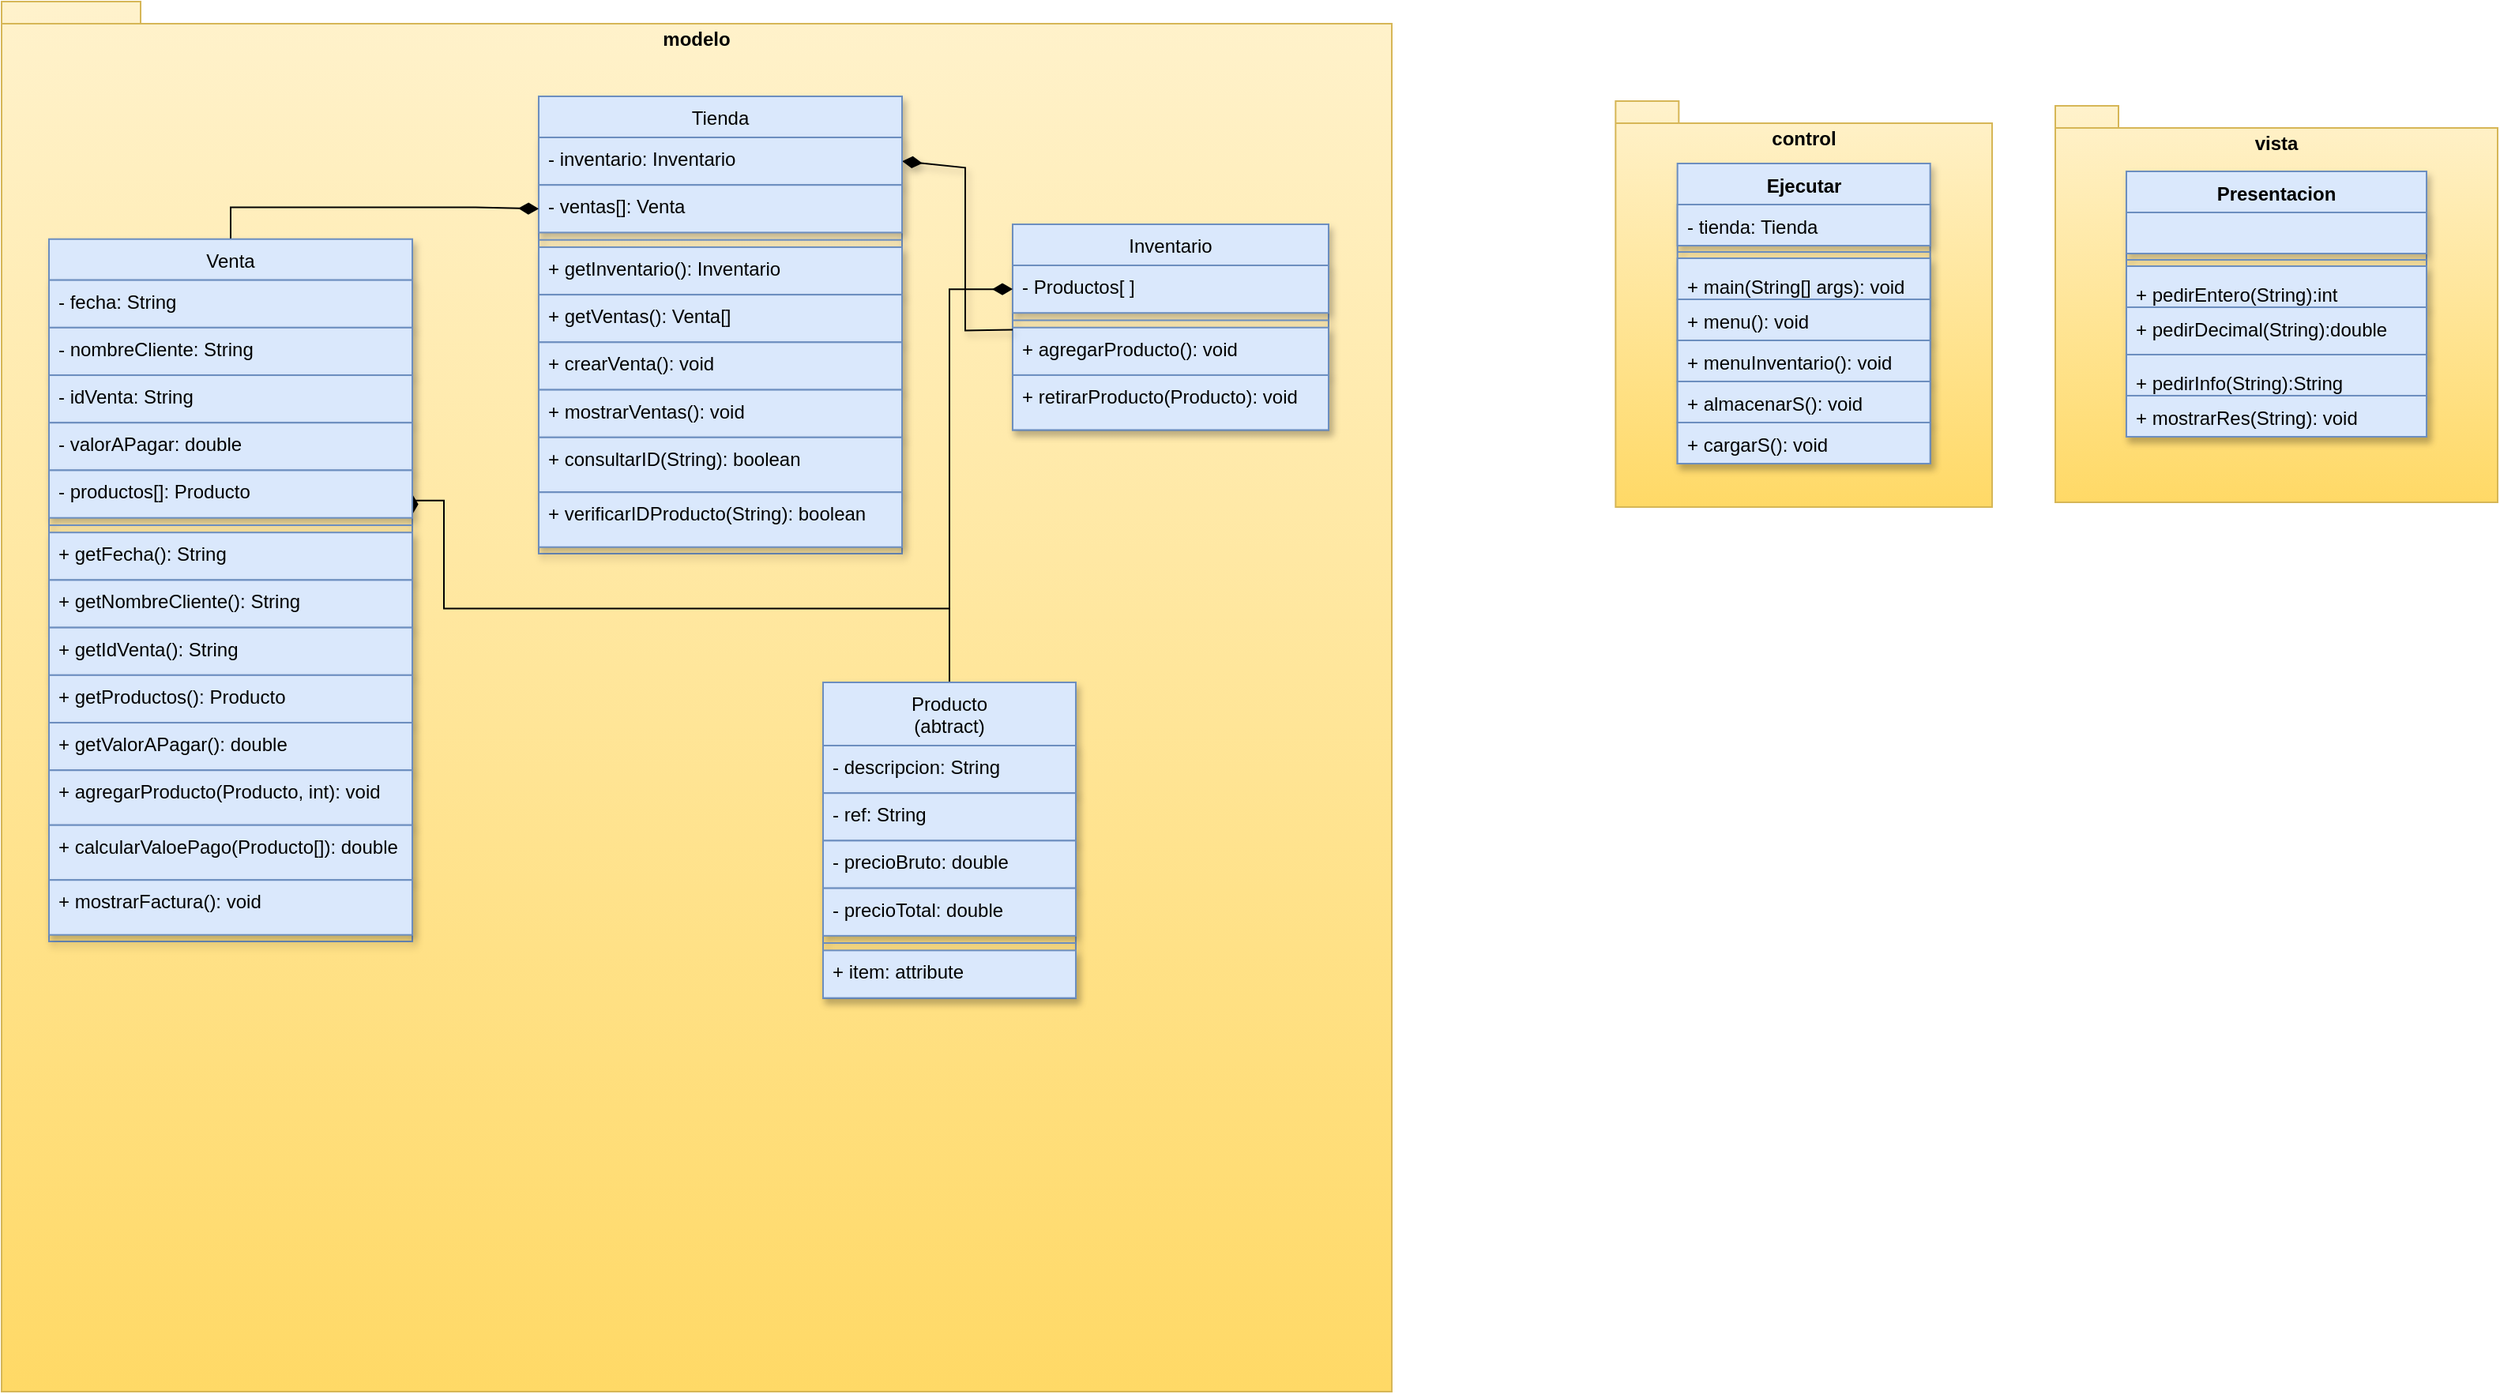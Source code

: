 <mxfile version="24.6.5" type="github">
  <diagram id="C5RBs43oDa-KdzZeNtuy" name="Page-1">
    <mxGraphModel dx="996" dy="740" grid="1" gridSize="10" guides="1" tooltips="1" connect="1" arrows="1" fold="1" page="1" pageScale="1" pageWidth="2500" pageHeight="2000" math="0" shadow="0">
      <root>
        <mxCell id="WIyWlLk6GJQsqaUBKTNV-0" />
        <mxCell id="WIyWlLk6GJQsqaUBKTNV-1" parent="WIyWlLk6GJQsqaUBKTNV-0" />
        <mxCell id="USd-PHnsbG8HfeeTixf_-78" value="" style="group;movable=1;resizable=1;rotatable=1;deletable=1;editable=1;locked=0;connectable=1;" parent="WIyWlLk6GJQsqaUBKTNV-1" vertex="1" connectable="0">
          <mxGeometry x="20" y="40" width="880" height="880" as="geometry" />
        </mxCell>
        <mxCell id="USd-PHnsbG8HfeeTixf_-0" value="modelo" style="shape=folder;fontStyle=1;spacingTop=10;tabWidth=40;tabHeight=14;tabPosition=left;html=1;whiteSpace=wrap;verticalAlign=top;fillColor=#fff2cc;strokeColor=#d6b656;gradientColor=#ffd966;movable=1;resizable=1;rotatable=1;deletable=1;editable=1;locked=0;connectable=1;" parent="USd-PHnsbG8HfeeTixf_-78" vertex="1">
          <mxGeometry width="880" height="880.0" as="geometry" />
        </mxCell>
        <mxCell id="zkfFHV4jXpPFQw0GAbJ--6" value="Inventario" style="swimlane;fontStyle=0;align=center;verticalAlign=top;childLayout=stackLayout;horizontal=1;startSize=26;horizontalStack=0;resizeParent=1;resizeLast=0;collapsible=1;marginBottom=0;rounded=0;shadow=1;strokeWidth=1;fillColor=#dae8fc;strokeColor=#6c8ebf;" parent="USd-PHnsbG8HfeeTixf_-78" vertex="1">
          <mxGeometry x="640" y="141" width="200" height="130.211" as="geometry">
            <mxRectangle x="130" y="380" width="160" height="26" as="alternateBounds" />
          </mxGeometry>
        </mxCell>
        <mxCell id="zkfFHV4jXpPFQw0GAbJ--7" value="- Productos[ ]" style="text;align=left;verticalAlign=top;spacingLeft=4;spacingRight=4;overflow=hidden;rotatable=0;points=[[0,0.5],[1,0.5]];portConstraint=eastwest;fillColor=#dae8fc;strokeColor=#6c8ebf;shadow=1;" parent="zkfFHV4jXpPFQw0GAbJ--6" vertex="1">
          <mxGeometry y="26" width="200" height="30.105" as="geometry" />
        </mxCell>
        <mxCell id="zkfFHV4jXpPFQw0GAbJ--9" value="" style="line;html=1;strokeWidth=1;align=left;verticalAlign=middle;spacingTop=-1;spacingLeft=3;spacingRight=3;rotatable=0;labelPosition=right;points=[];portConstraint=eastwest;fillColor=#dae8fc;strokeColor=#6c8ebf;shadow=1;" parent="zkfFHV4jXpPFQw0GAbJ--6" vertex="1">
          <mxGeometry y="56.105" width="200" height="9.263" as="geometry" />
        </mxCell>
        <mxCell id="zkfFHV4jXpPFQw0GAbJ--10" value="+ agregarProducto(): void" style="text;align=left;verticalAlign=top;spacingLeft=4;spacingRight=4;overflow=hidden;rotatable=0;points=[[0,0.5],[1,0.5]];portConstraint=eastwest;fontStyle=0;fillColor=#dae8fc;strokeColor=#6c8ebf;shadow=1;" parent="zkfFHV4jXpPFQw0GAbJ--6" vertex="1">
          <mxGeometry y="65.368" width="200" height="30.105" as="geometry" />
        </mxCell>
        <mxCell id="zkfFHV4jXpPFQw0GAbJ--11" value="+ retirarProducto(Producto): void" style="text;align=left;verticalAlign=top;spacingLeft=4;spacingRight=4;overflow=hidden;rotatable=0;points=[[0,0.5],[1,0.5]];portConstraint=eastwest;fillColor=#dae8fc;strokeColor=#6c8ebf;shadow=1;" parent="zkfFHV4jXpPFQw0GAbJ--6" vertex="1">
          <mxGeometry y="95.474" width="200" height="34.737" as="geometry" />
        </mxCell>
        <mxCell id="WGDG4yLG030Fb3tetFvK-47" style="edgeStyle=orthogonalEdgeStyle;rounded=0;orthogonalLoop=1;jettySize=auto;html=1;entryX=0;entryY=0.5;entryDx=0;entryDy=0;fontFamily=Helvetica;fontSize=12;fontColor=default;fontStyle=1;resizable=1;endArrow=diamondThin;endFill=1;endSize=10;" edge="1" parent="USd-PHnsbG8HfeeTixf_-78" source="zkfFHV4jXpPFQw0GAbJ--13" target="zkfFHV4jXpPFQw0GAbJ--7">
          <mxGeometry relative="1" as="geometry" />
        </mxCell>
        <mxCell id="WGDG4yLG030Fb3tetFvK-48" style="edgeStyle=orthogonalEdgeStyle;rounded=0;orthogonalLoop=1;jettySize=auto;html=1;entryX=1;entryY=0.5;entryDx=0;entryDy=0;fontFamily=Helvetica;fontSize=12;fontColor=default;fontStyle=1;resizable=1;endArrow=diamondThin;endFill=1;endSize=10;" edge="1" parent="USd-PHnsbG8HfeeTixf_-78" source="zkfFHV4jXpPFQw0GAbJ--13" target="WGDG4yLG030Fb3tetFvK-35">
          <mxGeometry relative="1" as="geometry">
            <Array as="points">
              <mxPoint x="600" y="384.209" />
              <mxPoint x="280" y="384.209" />
              <mxPoint x="280" y="315.893" />
            </Array>
          </mxGeometry>
        </mxCell>
        <mxCell id="zkfFHV4jXpPFQw0GAbJ--13" value="Producto&#xa;(abtract)&#xa;" style="swimlane;fontStyle=0;align=center;verticalAlign=top;childLayout=stackLayout;horizontal=1;startSize=40;horizontalStack=0;resizeParent=1;resizeLast=0;collapsible=1;marginBottom=0;rounded=0;shadow=1;strokeWidth=1;fillColor=#dae8fc;strokeColor=#6c8ebf;" parent="USd-PHnsbG8HfeeTixf_-78" vertex="1">
          <mxGeometry x="520" y="431" width="160" height="200" as="geometry">
            <mxRectangle x="340" y="380" width="170" height="26" as="alternateBounds" />
          </mxGeometry>
        </mxCell>
        <mxCell id="zkfFHV4jXpPFQw0GAbJ--14" value="- descripcion: String" style="text;align=left;verticalAlign=top;spacingLeft=4;spacingRight=4;overflow=hidden;rotatable=0;points=[[0,0.5],[1,0.5]];portConstraint=eastwest;fillColor=#dae8fc;strokeColor=#6c8ebf;shadow=1;" parent="zkfFHV4jXpPFQw0GAbJ--13" vertex="1">
          <mxGeometry y="40" width="160" height="30.105" as="geometry" />
        </mxCell>
        <mxCell id="USd-PHnsbG8HfeeTixf_-46" value="- ref: String" style="text;align=left;verticalAlign=top;spacingLeft=4;spacingRight=4;overflow=hidden;rotatable=0;points=[[0,0.5],[1,0.5]];portConstraint=eastwest;fillColor=#dae8fc;strokeColor=#6c8ebf;shadow=1;" parent="zkfFHV4jXpPFQw0GAbJ--13" vertex="1">
          <mxGeometry y="70.105" width="160" height="30.105" as="geometry" />
        </mxCell>
        <mxCell id="USd-PHnsbG8HfeeTixf_-80" value="- precioBruto: double" style="text;align=left;verticalAlign=top;spacingLeft=4;spacingRight=4;overflow=hidden;rotatable=0;points=[[0,0.5],[1,0.5]];portConstraint=eastwest;fillColor=#dae8fc;strokeColor=#6c8ebf;shadow=1;" parent="zkfFHV4jXpPFQw0GAbJ--13" vertex="1">
          <mxGeometry y="100.211" width="160" height="30.105" as="geometry" />
        </mxCell>
        <mxCell id="USd-PHnsbG8HfeeTixf_-47" value="- precioTotal: double" style="text;align=left;verticalAlign=top;spacingLeft=4;spacingRight=4;overflow=hidden;rotatable=0;points=[[0,0.5],[1,0.5]];portConstraint=eastwest;fillColor=#dae8fc;strokeColor=#6c8ebf;shadow=1;" parent="zkfFHV4jXpPFQw0GAbJ--13" vertex="1">
          <mxGeometry y="130.316" width="160" height="30.105" as="geometry" />
        </mxCell>
        <mxCell id="zkfFHV4jXpPFQw0GAbJ--15" value="" style="line;html=1;strokeWidth=1;align=left;verticalAlign=middle;spacingTop=-1;spacingLeft=3;spacingRight=3;rotatable=0;labelPosition=right;points=[];portConstraint=eastwest;fillColor=#dae8fc;strokeColor=#6c8ebf;shadow=1;" parent="zkfFHV4jXpPFQw0GAbJ--13" vertex="1">
          <mxGeometry y="160.421" width="160" height="9.263" as="geometry" />
        </mxCell>
        <mxCell id="USd-PHnsbG8HfeeTixf_-79" value="+ item: attribute" style="text;align=left;verticalAlign=top;spacingLeft=4;spacingRight=4;overflow=hidden;rotatable=0;points=[[0,0.5],[1,0.5]];portConstraint=eastwest;fillColor=#dae8fc;strokeColor=#6c8ebf;shadow=1;" parent="zkfFHV4jXpPFQw0GAbJ--13" vertex="1">
          <mxGeometry y="169.684" width="160" height="30.105" as="geometry" />
        </mxCell>
        <mxCell id="USd-PHnsbG8HfeeTixf_-45" value="" style="endArrow=diamondThin;endFill=1;endSize=10;html=1;rounded=0;fontFamily=Helvetica;fontSize=12;fontColor=default;fontStyle=2;entryX=1;entryY=0.5;entryDx=0;entryDy=0;entryPerimeter=0;shadow=1;" parent="USd-PHnsbG8HfeeTixf_-78" source="zkfFHV4jXpPFQw0GAbJ--6" target="zkfFHV4jXpPFQw0GAbJ--18" edge="1">
          <mxGeometry width="160" relative="1" as="geometry">
            <mxPoint x="530" y="372.63" as="sourcePoint" />
            <mxPoint x="690" y="372.63" as="targetPoint" />
            <Array as="points">
              <mxPoint x="610" y="208.209" />
              <mxPoint x="610" y="105.156" />
            </Array>
          </mxGeometry>
        </mxCell>
        <mxCell id="zkfFHV4jXpPFQw0GAbJ--17" value="Tienda" style="swimlane;fontStyle=0;align=center;verticalAlign=top;childLayout=stackLayout;horizontal=1;startSize=26;horizontalStack=0;resizeParent=1;resizeLast=0;collapsible=1;marginBottom=0;rounded=0;shadow=1;strokeWidth=1;fillColor=#dae8fc;strokeColor=#6c8ebf;movable=1;resizable=1;rotatable=1;deletable=1;editable=1;locked=0;connectable=1;" parent="USd-PHnsbG8HfeeTixf_-78" vertex="1">
          <mxGeometry x="340" y="59.998" width="230" height="289.474" as="geometry">
            <mxRectangle x="550" y="140" width="160" height="26" as="alternateBounds" />
          </mxGeometry>
        </mxCell>
        <mxCell id="zkfFHV4jXpPFQw0GAbJ--18" value="- inventario: Inventario" style="text;align=left;verticalAlign=top;spacingLeft=4;spacingRight=4;overflow=hidden;rotatable=0;points=[[0,0.5],[1,0.5]];portConstraint=eastwest;fillColor=#dae8fc;strokeColor=#6c8ebf;shadow=1;" parent="zkfFHV4jXpPFQw0GAbJ--17" vertex="1">
          <mxGeometry y="26" width="230" height="30.105" as="geometry" />
        </mxCell>
        <mxCell id="WGDG4yLG030Fb3tetFvK-21" value="- ventas[]: Venta" style="text;align=left;verticalAlign=top;spacingLeft=4;spacingRight=4;overflow=hidden;rotatable=0;points=[[0,0.5],[1,0.5]];portConstraint=eastwest;fillColor=#dae8fc;strokeColor=#6c8ebf;shadow=1;" vertex="1" parent="zkfFHV4jXpPFQw0GAbJ--17">
          <mxGeometry y="56.105" width="230" height="30.105" as="geometry" />
        </mxCell>
        <mxCell id="zkfFHV4jXpPFQw0GAbJ--23" value="" style="line;html=1;strokeWidth=1;align=left;verticalAlign=middle;spacingTop=-1;spacingLeft=3;spacingRight=3;rotatable=0;labelPosition=right;points=[];portConstraint=eastwest;fillColor=#dae8fc;strokeColor=#6c8ebf;shadow=1;" parent="zkfFHV4jXpPFQw0GAbJ--17" vertex="1">
          <mxGeometry y="86.211" width="230" height="9.263" as="geometry" />
        </mxCell>
        <mxCell id="zkfFHV4jXpPFQw0GAbJ--24" value="+ getInventario(): Inventario" style="text;align=left;verticalAlign=top;spacingLeft=4;spacingRight=4;overflow=hidden;rotatable=0;points=[[0,0.5],[1,0.5]];portConstraint=eastwest;fillColor=#dae8fc;strokeColor=#6c8ebf;shadow=1;" parent="zkfFHV4jXpPFQw0GAbJ--17" vertex="1">
          <mxGeometry y="95.474" width="230" height="30.105" as="geometry" />
        </mxCell>
        <mxCell id="zkfFHV4jXpPFQw0GAbJ--25" value="+ getVentas(): Venta[]" style="text;align=left;verticalAlign=top;spacingLeft=4;spacingRight=4;overflow=hidden;rotatable=0;points=[[0,0.5],[1,0.5]];portConstraint=eastwest;fillColor=#dae8fc;strokeColor=#6c8ebf;shadow=1;" parent="zkfFHV4jXpPFQw0GAbJ--17" vertex="1">
          <mxGeometry y="125.579" width="230" height="30.105" as="geometry" />
        </mxCell>
        <mxCell id="WGDG4yLG030Fb3tetFvK-20" value="+ crearVenta(): void" style="text;align=left;verticalAlign=top;spacingLeft=4;spacingRight=4;overflow=hidden;rotatable=0;points=[[0,0.5],[1,0.5]];portConstraint=eastwest;fillColor=#dae8fc;strokeColor=#6c8ebf;shadow=1;" vertex="1" parent="zkfFHV4jXpPFQw0GAbJ--17">
          <mxGeometry y="155.684" width="230" height="30.105" as="geometry" />
        </mxCell>
        <mxCell id="WGDG4yLG030Fb3tetFvK-22" value="+ mostrarVentas(): void" style="text;align=left;verticalAlign=top;spacingLeft=4;spacingRight=4;overflow=hidden;rotatable=0;points=[[0,0.5],[1,0.5]];portConstraint=eastwest;fillColor=#dae8fc;strokeColor=#6c8ebf;shadow=1;" vertex="1" parent="zkfFHV4jXpPFQw0GAbJ--17">
          <mxGeometry y="185.789" width="230" height="30.105" as="geometry" />
        </mxCell>
        <mxCell id="WGDG4yLG030Fb3tetFvK-23" value="+ consultarID(String): boolean" style="text;align=left;verticalAlign=top;spacingLeft=4;spacingRight=4;overflow=hidden;rotatable=0;points=[[0,0.5],[1,0.5]];portConstraint=eastwest;fillColor=#dae8fc;strokeColor=#6c8ebf;shadow=1;" vertex="1" parent="zkfFHV4jXpPFQw0GAbJ--17">
          <mxGeometry y="215.895" width="230" height="34.737" as="geometry" />
        </mxCell>
        <mxCell id="WGDG4yLG030Fb3tetFvK-24" value="+ verificarIDProducto(String): boolean" style="text;align=left;verticalAlign=top;spacingLeft=4;spacingRight=4;overflow=hidden;rotatable=0;points=[[0,0.5],[1,0.5]];portConstraint=eastwest;fillColor=#dae8fc;strokeColor=#6c8ebf;shadow=1;" vertex="1" parent="zkfFHV4jXpPFQw0GAbJ--17">
          <mxGeometry y="250.632" width="230" height="34.737" as="geometry" />
        </mxCell>
        <mxCell id="WGDG4yLG030Fb3tetFvK-46" style="edgeStyle=orthogonalEdgeStyle;rounded=0;orthogonalLoop=1;jettySize=auto;html=1;entryX=0;entryY=0.5;entryDx=0;entryDy=0;fontFamily=Helvetica;fontSize=12;fontColor=default;fontStyle=1;resizable=1;endArrow=diamondThin;endFill=1;endSize=10;" edge="1" parent="USd-PHnsbG8HfeeTixf_-78" source="WGDG4yLG030Fb3tetFvK-25" target="WGDG4yLG030Fb3tetFvK-21">
          <mxGeometry relative="1" as="geometry" />
        </mxCell>
        <mxCell id="WGDG4yLG030Fb3tetFvK-25" value="Venta" style="swimlane;fontStyle=0;align=center;verticalAlign=top;childLayout=stackLayout;horizontal=1;startSize=26;horizontalStack=0;resizeParent=1;resizeLast=0;collapsible=1;marginBottom=0;rounded=0;shadow=1;strokeWidth=1;fillColor=#dae8fc;strokeColor=#6c8ebf;" vertex="1" parent="USd-PHnsbG8HfeeTixf_-78">
          <mxGeometry x="30" y="150.314" width="230" height="444.632" as="geometry">
            <mxRectangle x="130" y="380" width="160" height="26" as="alternateBounds" />
          </mxGeometry>
        </mxCell>
        <mxCell id="WGDG4yLG030Fb3tetFvK-26" value="- fecha: String" style="text;align=left;verticalAlign=top;spacingLeft=4;spacingRight=4;overflow=hidden;rotatable=0;points=[[0,0.5],[1,0.5]];portConstraint=eastwest;fillColor=#dae8fc;strokeColor=#6c8ebf;shadow=1;" vertex="1" parent="WGDG4yLG030Fb3tetFvK-25">
          <mxGeometry y="26" width="230" height="30.105" as="geometry" />
        </mxCell>
        <mxCell id="WGDG4yLG030Fb3tetFvK-34" value="- nombreCliente: String" style="text;align=left;verticalAlign=top;spacingLeft=4;spacingRight=4;overflow=hidden;rotatable=0;points=[[0,0.5],[1,0.5]];portConstraint=eastwest;fillColor=#dae8fc;strokeColor=#6c8ebf;shadow=1;" vertex="1" parent="WGDG4yLG030Fb3tetFvK-25">
          <mxGeometry y="56.105" width="230" height="30.105" as="geometry" />
        </mxCell>
        <mxCell id="WGDG4yLG030Fb3tetFvK-37" value="- idVenta: String" style="text;align=left;verticalAlign=top;spacingLeft=4;spacingRight=4;overflow=hidden;rotatable=0;points=[[0,0.5],[1,0.5]];portConstraint=eastwest;fillColor=#dae8fc;strokeColor=#6c8ebf;shadow=1;" vertex="1" parent="WGDG4yLG030Fb3tetFvK-25">
          <mxGeometry y="86.211" width="230" height="30.105" as="geometry" />
        </mxCell>
        <mxCell id="WGDG4yLG030Fb3tetFvK-36" value="- valorAPagar: double" style="text;align=left;verticalAlign=top;spacingLeft=4;spacingRight=4;overflow=hidden;rotatable=0;points=[[0,0.5],[1,0.5]];portConstraint=eastwest;fillColor=#dae8fc;strokeColor=#6c8ebf;shadow=1;" vertex="1" parent="WGDG4yLG030Fb3tetFvK-25">
          <mxGeometry y="116.316" width="230" height="30.105" as="geometry" />
        </mxCell>
        <mxCell id="WGDG4yLG030Fb3tetFvK-35" value="- productos[]: Producto" style="text;align=left;verticalAlign=top;spacingLeft=4;spacingRight=4;overflow=hidden;rotatable=0;points=[[0,0.5],[1,0.5]];portConstraint=eastwest;fillColor=#dae8fc;strokeColor=#6c8ebf;shadow=1;textShadow=0;" vertex="1" parent="WGDG4yLG030Fb3tetFvK-25">
          <mxGeometry y="146.421" width="230" height="30.105" as="geometry" />
        </mxCell>
        <mxCell id="WGDG4yLG030Fb3tetFvK-27" value="" style="line;html=1;strokeWidth=1;align=left;verticalAlign=middle;spacingTop=-1;spacingLeft=3;spacingRight=3;rotatable=0;labelPosition=right;points=[];portConstraint=eastwest;fillColor=#dae8fc;strokeColor=#6c8ebf;shadow=1;" vertex="1" parent="WGDG4yLG030Fb3tetFvK-25">
          <mxGeometry y="176.526" width="230" height="9.263" as="geometry" />
        </mxCell>
        <mxCell id="WGDG4yLG030Fb3tetFvK-28" value="+ getFecha(): String" style="text;align=left;verticalAlign=top;spacingLeft=4;spacingRight=4;overflow=hidden;rotatable=0;points=[[0,0.5],[1,0.5]];portConstraint=eastwest;fontStyle=0;fillColor=#dae8fc;strokeColor=#6c8ebf;shadow=1;" vertex="1" parent="WGDG4yLG030Fb3tetFvK-25">
          <mxGeometry y="185.789" width="230" height="30.105" as="geometry" />
        </mxCell>
        <mxCell id="WGDG4yLG030Fb3tetFvK-38" value="+ getNombreCliente(): String" style="text;align=left;verticalAlign=top;spacingLeft=4;spacingRight=4;overflow=hidden;rotatable=0;points=[[0,0.5],[1,0.5]];portConstraint=eastwest;fontStyle=0;fillColor=#dae8fc;strokeColor=#6c8ebf;shadow=1;" vertex="1" parent="WGDG4yLG030Fb3tetFvK-25">
          <mxGeometry y="215.895" width="230" height="30.105" as="geometry" />
        </mxCell>
        <mxCell id="WGDG4yLG030Fb3tetFvK-39" value="+ getIdVenta(): String" style="text;align=left;verticalAlign=top;spacingLeft=4;spacingRight=4;overflow=hidden;rotatable=0;points=[[0,0.5],[1,0.5]];portConstraint=eastwest;fontStyle=0;fillColor=#dae8fc;strokeColor=#6c8ebf;shadow=1;" vertex="1" parent="WGDG4yLG030Fb3tetFvK-25">
          <mxGeometry y="246.0" width="230" height="30.105" as="geometry" />
        </mxCell>
        <mxCell id="WGDG4yLG030Fb3tetFvK-40" value="+ getProductos(): Producto" style="text;align=left;verticalAlign=top;spacingLeft=4;spacingRight=4;overflow=hidden;rotatable=0;points=[[0,0.5],[1,0.5]];portConstraint=eastwest;fontStyle=0;fillColor=#dae8fc;strokeColor=#6c8ebf;shadow=1;" vertex="1" parent="WGDG4yLG030Fb3tetFvK-25">
          <mxGeometry y="276.105" width="230" height="30.105" as="geometry" />
        </mxCell>
        <mxCell id="WGDG4yLG030Fb3tetFvK-41" value="+ getValorAPagar(): double" style="text;align=left;verticalAlign=top;spacingLeft=4;spacingRight=4;overflow=hidden;rotatable=0;points=[[0,0.5],[1,0.5]];portConstraint=eastwest;fontStyle=0;fillColor=#dae8fc;strokeColor=#6c8ebf;shadow=1;" vertex="1" parent="WGDG4yLG030Fb3tetFvK-25">
          <mxGeometry y="306.211" width="230" height="30.105" as="geometry" />
        </mxCell>
        <mxCell id="WGDG4yLG030Fb3tetFvK-42" value="+ agregarProducto(Producto, int): void" style="text;align=left;verticalAlign=top;spacingLeft=4;spacingRight=4;overflow=hidden;rotatable=0;points=[[0,0.5],[1,0.5]];portConstraint=eastwest;fontStyle=0;fillColor=#dae8fc;strokeColor=#6c8ebf;shadow=1;" vertex="1" parent="WGDG4yLG030Fb3tetFvK-25">
          <mxGeometry y="336.316" width="230" height="34.737" as="geometry" />
        </mxCell>
        <mxCell id="WGDG4yLG030Fb3tetFvK-44" value="+ calcularValoePago(Producto[]): double" style="text;align=left;verticalAlign=top;spacingLeft=4;spacingRight=4;overflow=hidden;rotatable=0;points=[[0,0.5],[1,0.5]];portConstraint=eastwest;fontStyle=0;fillColor=#dae8fc;strokeColor=#6c8ebf;shadow=1;" vertex="1" parent="WGDG4yLG030Fb3tetFvK-25">
          <mxGeometry y="371.053" width="230" height="34.737" as="geometry" />
        </mxCell>
        <mxCell id="WGDG4yLG030Fb3tetFvK-45" value="+ mostrarFactura(): void" style="text;align=left;verticalAlign=top;spacingLeft=4;spacingRight=4;overflow=hidden;rotatable=0;points=[[0,0.5],[1,0.5]];portConstraint=eastwest;fontStyle=0;fillColor=#dae8fc;strokeColor=#6c8ebf;shadow=1;" vertex="1" parent="WGDG4yLG030Fb3tetFvK-25">
          <mxGeometry y="405.789" width="230" height="34.737" as="geometry" />
        </mxCell>
        <mxCell id="WGDG4yLG030Fb3tetFvK-18" value="" style="group" vertex="1" connectable="0" parent="WIyWlLk6GJQsqaUBKTNV-1">
          <mxGeometry x="1320" y="106" width="280" height="251" as="geometry" />
        </mxCell>
        <mxCell id="WGDG4yLG030Fb3tetFvK-9" value="vista" style="shape=folder;fontStyle=1;spacingTop=10;tabWidth=40;tabHeight=14;tabPosition=left;html=1;whiteSpace=wrap;verticalAlign=top;fillColor=#fff2cc;strokeColor=#d6b656;gradientColor=#ffd966;movable=1;resizable=1;rotatable=1;deletable=1;editable=1;locked=0;connectable=1;container=0;" vertex="1" parent="WGDG4yLG030Fb3tetFvK-18">
          <mxGeometry width="280" height="251" as="geometry" />
        </mxCell>
        <mxCell id="WGDG4yLG030Fb3tetFvK-10" value="Presentacion" style="swimlane;fontStyle=1;align=center;verticalAlign=top;childLayout=stackLayout;horizontal=1;startSize=26;horizontalStack=0;resizeParent=1;resizeParentMax=0;resizeLast=0;collapsible=1;marginBottom=0;whiteSpace=wrap;html=1;fillColor=#dae8fc;strokeColor=#6c8ebf;shadow=1;" vertex="1" parent="WGDG4yLG030Fb3tetFvK-18">
          <mxGeometry x="45" y="41.5" width="190" height="168" as="geometry" />
        </mxCell>
        <mxCell id="WGDG4yLG030Fb3tetFvK-11" value="" style="text;strokeColor=#6c8ebf;fillColor=#dae8fc;align=left;verticalAlign=top;spacingLeft=4;spacingRight=4;overflow=hidden;rotatable=0;points=[[0,0.5],[1,0.5]];portConstraint=eastwest;whiteSpace=wrap;html=1;shadow=1;" vertex="1" parent="WGDG4yLG030Fb3tetFvK-10">
          <mxGeometry y="26" width="190" height="26" as="geometry" />
        </mxCell>
        <mxCell id="WGDG4yLG030Fb3tetFvK-12" value="" style="line;strokeWidth=1;fillColor=none;align=left;verticalAlign=middle;spacingTop=-1;spacingLeft=3;spacingRight=3;rotatable=0;labelPosition=right;points=[];portConstraint=eastwest;strokeColor=inherit;shadow=1;" vertex="1" parent="WGDG4yLG030Fb3tetFvK-10">
          <mxGeometry y="52" width="190" height="8" as="geometry" />
        </mxCell>
        <mxCell id="WGDG4yLG030Fb3tetFvK-13" value="&lt;p style=&quot;margin:0px;margin-top:4px;text-align:center;&quot;&gt;+ pedirEntero(String):int&lt;/p&gt;" style="text;strokeColor=#6c8ebf;fillColor=#dae8fc;align=left;verticalAlign=top;spacingLeft=4;spacingRight=4;overflow=hidden;rotatable=0;points=[[0,0.5],[1,0.5]];portConstraint=eastwest;whiteSpace=wrap;html=1;shadow=1;" vertex="1" parent="WGDG4yLG030Fb3tetFvK-10">
          <mxGeometry y="60" width="190" height="26" as="geometry" />
        </mxCell>
        <mxCell id="WGDG4yLG030Fb3tetFvK-14" value="+ pedirDecimal(String):double" style="text;strokeColor=#6c8ebf;fillColor=#dae8fc;align=left;verticalAlign=top;spacingLeft=4;spacingRight=4;overflow=hidden;rotatable=0;points=[[0,0.5],[1,0.5]];portConstraint=eastwest;whiteSpace=wrap;html=1;shadow=1;" vertex="1" parent="WGDG4yLG030Fb3tetFvK-10">
          <mxGeometry y="86" width="190" height="30" as="geometry" />
        </mxCell>
        <mxCell id="WGDG4yLG030Fb3tetFvK-15" value="&lt;p style=&quot;margin:0px;margin-top:4px;text-align:center;&quot;&gt;+ pedirInfo(String):String&lt;/p&gt;" style="text;strokeColor=#6c8ebf;fillColor=#dae8fc;align=left;verticalAlign=top;spacingLeft=4;spacingRight=4;overflow=hidden;rotatable=0;points=[[0,0.5],[1,0.5]];portConstraint=eastwest;whiteSpace=wrap;html=1;shadow=1;" vertex="1" parent="WGDG4yLG030Fb3tetFvK-10">
          <mxGeometry y="116" width="190" height="26" as="geometry" />
        </mxCell>
        <mxCell id="WGDG4yLG030Fb3tetFvK-16" value="+ mostrarRes(String): void" style="text;strokeColor=#6c8ebf;fillColor=#dae8fc;align=left;verticalAlign=top;spacingLeft=4;spacingRight=4;overflow=hidden;rotatable=0;points=[[0,0.5],[1,0.5]];portConstraint=eastwest;whiteSpace=wrap;html=1;shadow=1;" vertex="1" parent="WGDG4yLG030Fb3tetFvK-10">
          <mxGeometry y="142" width="190" height="26" as="geometry" />
        </mxCell>
        <mxCell id="WGDG4yLG030Fb3tetFvK-19" value="" style="group" vertex="1" connectable="0" parent="WIyWlLk6GJQsqaUBKTNV-1">
          <mxGeometry x="1041.67" y="103" width="238.33" height="257" as="geometry" />
        </mxCell>
        <mxCell id="USd-PHnsbG8HfeeTixf_-40" value="control" style="shape=folder;fontStyle=1;spacingTop=10;tabWidth=40;tabHeight=14;tabPosition=left;html=1;whiteSpace=wrap;verticalAlign=top;fillColor=#fff2cc;strokeColor=#d6b656;gradientColor=#ffd966;movable=1;resizable=1;rotatable=1;deletable=1;editable=1;locked=0;connectable=1;container=0;" parent="WGDG4yLG030Fb3tetFvK-19" vertex="1">
          <mxGeometry width="238.33" height="257" as="geometry" />
        </mxCell>
        <mxCell id="WGDG4yLG030Fb3tetFvK-1" value="&lt;b&gt;Ejecutar&lt;/b&gt;" style="swimlane;fontStyle=1;align=center;verticalAlign=top;childLayout=stackLayout;horizontal=1;startSize=26;horizontalStack=0;resizeParent=1;resizeParentMax=0;resizeLast=0;collapsible=1;marginBottom=0;whiteSpace=wrap;html=1;fillColor=#dae8fc;strokeColor=#6c8ebf;shadow=1;" vertex="1" parent="WGDG4yLG030Fb3tetFvK-19">
          <mxGeometry x="39.16" y="39.5" width="160" height="190" as="geometry" />
        </mxCell>
        <mxCell id="WGDG4yLG030Fb3tetFvK-2" value="- tienda: Tienda" style="text;strokeColor=#6c8ebf;fillColor=#dae8fc;align=left;verticalAlign=top;spacingLeft=4;spacingRight=4;overflow=hidden;rotatable=0;points=[[0,0.5],[1,0.5]];portConstraint=eastwest;whiteSpace=wrap;html=1;shadow=1;" vertex="1" parent="WGDG4yLG030Fb3tetFvK-1">
          <mxGeometry y="26" width="160" height="26" as="geometry" />
        </mxCell>
        <mxCell id="WGDG4yLG030Fb3tetFvK-3" value="" style="line;strokeWidth=1;fillColor=none;align=left;verticalAlign=middle;spacingTop=-1;spacingLeft=3;spacingRight=3;rotatable=0;labelPosition=right;points=[];portConstraint=eastwest;strokeColor=inherit;shadow=1;" vertex="1" parent="WGDG4yLG030Fb3tetFvK-1">
          <mxGeometry y="52" width="160" height="8" as="geometry" />
        </mxCell>
        <mxCell id="WGDG4yLG030Fb3tetFvK-4" value="&lt;p style=&quot;margin:0px;margin-top:4px;text-align:center;&quot;&gt;+ main(String[] args): void&lt;/p&gt;&lt;div&gt;&lt;br&gt;&lt;br&gt;&lt;/div&gt;" style="text;strokeColor=#6c8ebf;fillColor=#dae8fc;align=left;verticalAlign=top;spacingLeft=4;spacingRight=4;overflow=hidden;rotatable=0;points=[[0,0.5],[1,0.5]];portConstraint=eastwest;whiteSpace=wrap;html=1;shadow=1;" vertex="1" parent="WGDG4yLG030Fb3tetFvK-1">
          <mxGeometry y="60" width="160" height="26" as="geometry" />
        </mxCell>
        <mxCell id="WGDG4yLG030Fb3tetFvK-5" value="+ menu(): void" style="text;strokeColor=#6c8ebf;fillColor=#dae8fc;align=left;verticalAlign=top;spacingLeft=4;spacingRight=4;overflow=hidden;rotatable=0;points=[[0,0.5],[1,0.5]];portConstraint=eastwest;whiteSpace=wrap;html=1;shadow=1;" vertex="1" parent="WGDG4yLG030Fb3tetFvK-1">
          <mxGeometry y="86" width="160" height="26" as="geometry" />
        </mxCell>
        <mxCell id="WGDG4yLG030Fb3tetFvK-6" value="+ menuInventario(): void" style="text;strokeColor=#6c8ebf;fillColor=#dae8fc;align=left;verticalAlign=top;spacingLeft=4;spacingRight=4;overflow=hidden;rotatable=0;points=[[0,0.5],[1,0.5]];portConstraint=eastwest;whiteSpace=wrap;html=1;shadow=1;" vertex="1" parent="WGDG4yLG030Fb3tetFvK-1">
          <mxGeometry y="112" width="160" height="26" as="geometry" />
        </mxCell>
        <mxCell id="WGDG4yLG030Fb3tetFvK-7" value="+ almacenarS(): void" style="text;strokeColor=#6c8ebf;fillColor=#dae8fc;align=left;verticalAlign=top;spacingLeft=4;spacingRight=4;overflow=hidden;rotatable=0;points=[[0,0.5],[1,0.5]];portConstraint=eastwest;whiteSpace=wrap;html=1;shadow=1;" vertex="1" parent="WGDG4yLG030Fb3tetFvK-1">
          <mxGeometry y="138" width="160" height="26" as="geometry" />
        </mxCell>
        <mxCell id="WGDG4yLG030Fb3tetFvK-8" value="+ cargarS(): void" style="text;strokeColor=#6c8ebf;fillColor=#dae8fc;align=left;verticalAlign=top;spacingLeft=4;spacingRight=4;overflow=hidden;rotatable=0;points=[[0,0.5],[1,0.5]];portConstraint=eastwest;whiteSpace=wrap;html=1;shadow=1;" vertex="1" parent="WGDG4yLG030Fb3tetFvK-1">
          <mxGeometry y="164" width="160" height="26" as="geometry" />
        </mxCell>
      </root>
    </mxGraphModel>
  </diagram>
</mxfile>
